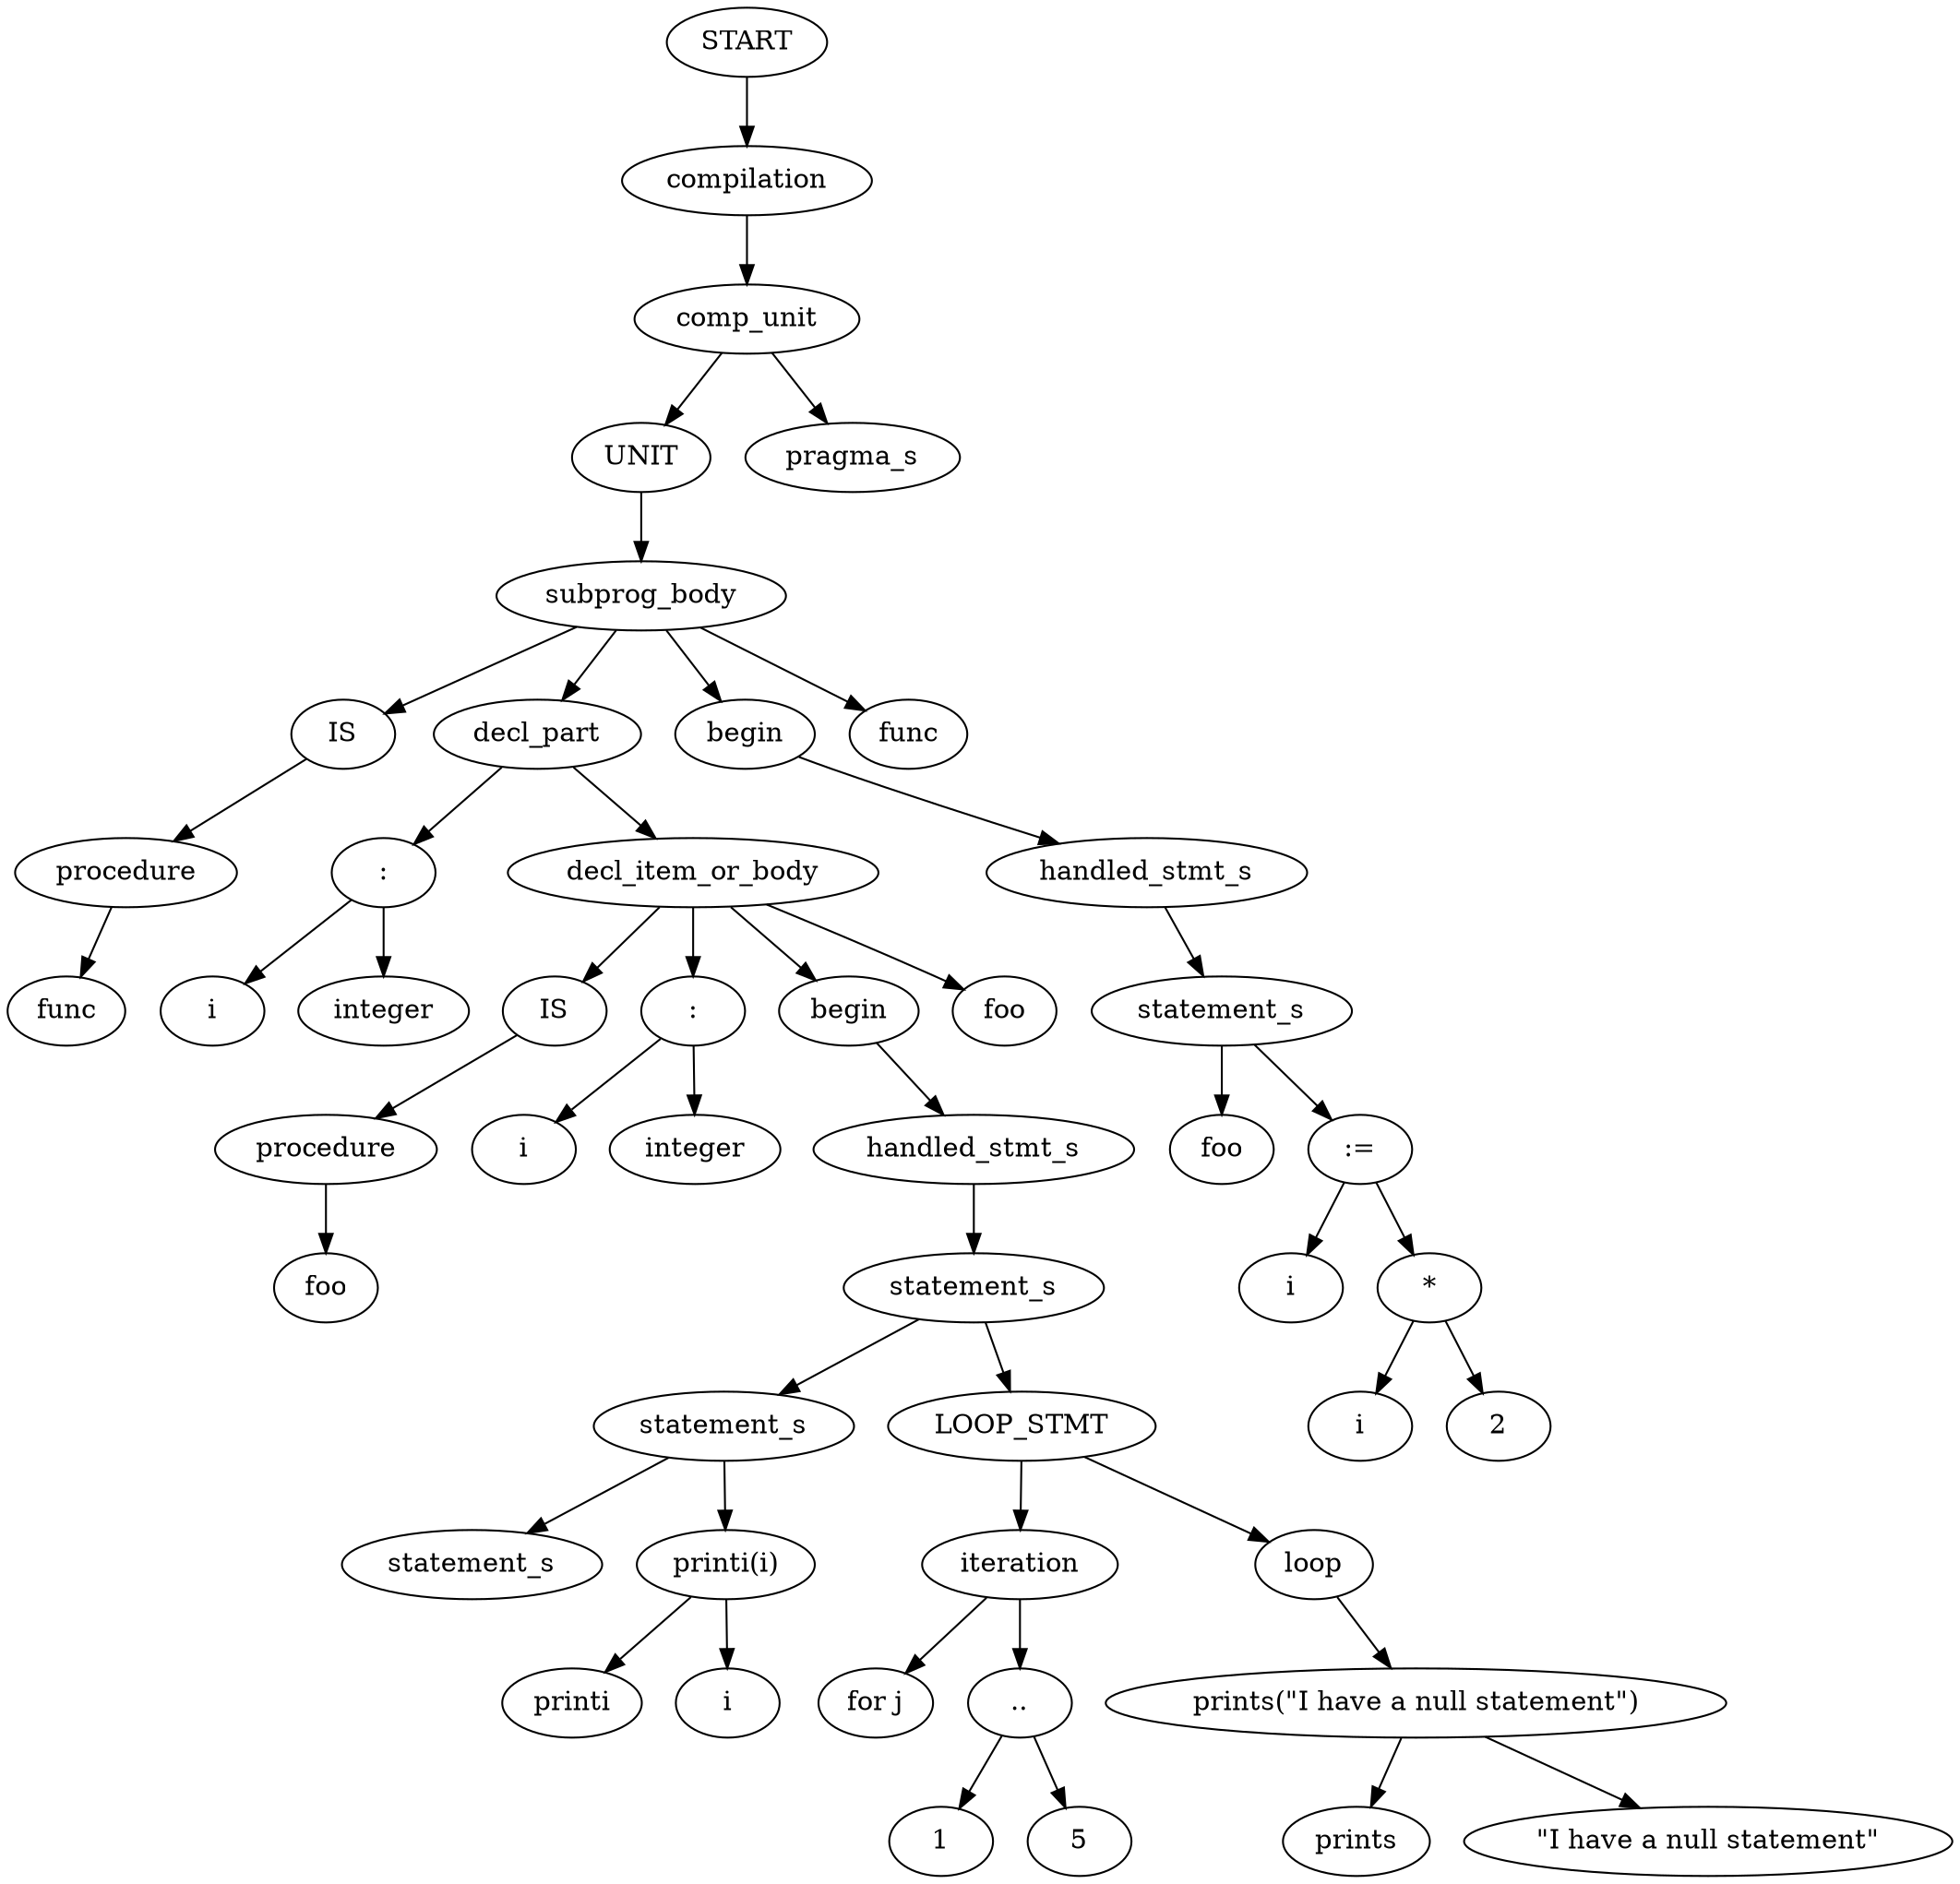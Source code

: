 // Abstract Syntax Tree
digraph {
	"0x7f26234d8588" [label=START]
	"0x7f2624e10320" [label=compilation]
	"0x7f26234d8588" -> "0x7f2624e10320"
	"0x7f26233f9198" [label=comp_unit]
	"0x7f2624e10320" -> "0x7f26233f9198"
	"0x7f26233e83c8" [label=UNIT]
	"0x7f26233f9198" -> "0x7f26233e83c8"
	"0x7f26233f9390" [label=subprog_body]
	"0x7f26233e83c8" -> "0x7f26233f9390"
	"0x7f26233e8080" [label=IS]
	"0x7f26233f9390" -> "0x7f26233e8080"
	"0x7f26233e8390" [label=procedure]
	"0x7f26233e8080" -> "0x7f26233e8390"
	"0x7f26233e80f0" [label=func]
	"0x7f26233e8390" -> "0x7f26233e80f0"
	"0x7f26233e89e8" [label=decl_part]
	"0x7f26233f9390" -> "0x7f26233e89e8"
	"0x7f26233e84a8" [label=":"]
	"0x7f26233e89e8" -> "0x7f26233e84a8"
	"0x7f26233e8358" [label=i]
	"0x7f26233e84a8" -> "0x7f26233e8358"
	"0x7f26233e8518" [label=integer]
	"0x7f26233e84a8" -> "0x7f26233e8518"
	"0x7f26233e8fd0" [label=decl_item_or_body]
	"0x7f26233e89e8" -> "0x7f26233e8fd0"
	"0x7f26233e86a0" [label=IS]
	"0x7f26233e8fd0" -> "0x7f26233e86a0"
	"0x7f26233e8710" [label=procedure]
	"0x7f26233e86a0" -> "0x7f26233e8710"
	"0x7f26233e82e8" [label=foo]
	"0x7f26233e8710" -> "0x7f26233e82e8"
	"0x7f26233e87f0" [label=":"]
	"0x7f26233e8fd0" -> "0x7f26233e87f0"
	"0x7f26233e86d8" [label=i]
	"0x7f26233e87f0" -> "0x7f26233e86d8"
	"0x7f26233e8860" [label=integer]
	"0x7f26233e87f0" -> "0x7f26233e8860"
	"0x7f26233e8e80" [label=begin]
	"0x7f26233e8fd0" -> "0x7f26233e8e80"
	"0x7f26233e8da0" [label=handled_stmt_s]
	"0x7f26233e8e80" -> "0x7f26233e8da0"
	"0x7f26233e8ac8" [label=statement_s]
	"0x7f26233e8da0" -> "0x7f26233e8ac8"
	"0x7f26233e8b70" [label=statement_s]
	"0x7f26233e8ac8" -> "0x7f26233e8b70"
	"0x7f26233e8828" [label=statement_s]
	"0x7f26233e8b70" -> "0x7f26233e8828"
	"0x7f26233e8908" [label="printi(i)"]
	"0x7f26233e8b70" -> "0x7f26233e8908"
	"0x7f26233e8748" [label=printi]
	"0x7f26233e8908" -> "0x7f26233e8748"
	"0x7f26233e89b0" [label=i]
	"0x7f26233e8908" -> "0x7f26233e89b0"
	"0x7f26233e8f60" [label=LOOP_STMT]
	"0x7f26233e8ac8" -> "0x7f26233e8f60"
	"0x7f26233e8cf8" [label=iteration]
	"0x7f26233e8f60" -> "0x7f26233e8cf8"
	"0x7f26233e8c88" [label="for j"]
	"0x7f26233e8cf8" -> "0x7f26233e8c88"
	"0x7f26233e8be0" [label=".."]
	"0x7f26233e8cf8" -> "0x7f26233e8be0"
	"0x7f26233e8b38" [label=1]
	"0x7f26233e8be0" -> "0x7f26233e8b38"
	"0x7f26233e8780" [label=5]
	"0x7f26233e8be0" -> "0x7f26233e8780"
	"0x7f26233e8cc0" [label=loop]
	"0x7f26233e8f60" -> "0x7f26233e8cc0"
	"0x7f26233e8e10" [label="prints(\"I have a null statement\")"]
	"0x7f26233e8cc0" -> "0x7f26233e8e10"
	"0x7f26233e8a90" [label=prints]
	"0x7f26233e8e10" -> "0x7f26233e8a90"
	"0x7f26233e8dd8" [label="\"I have a null statement\""]
	"0x7f26233e8e10" -> "0x7f26233e8dd8"
	"0x7f26233e8eb8" [label=foo]
	"0x7f26233e8fd0" -> "0x7f26233e8eb8"
	"0x7f26233f92e8" [label=begin]
	"0x7f26233f9390" -> "0x7f26233f92e8"
	"0x7f26233f9240" [label=handled_stmt_s]
	"0x7f26233f92e8" -> "0x7f26233f9240"
	"0x7f26233e84e0" [label=statement_s]
	"0x7f26233f9240" -> "0x7f26233e84e0"
	"0x7f26233e8400" [label=foo]
	"0x7f26233e84e0" -> "0x7f26233e8400"
	"0x7f26233f9128" [label=":="]
	"0x7f26233e84e0" -> "0x7f26233f9128"
	"0x7f26233e8ba8" [label=i]
	"0x7f26233f9128" -> "0x7f26233e8ba8"
	"0x7f26233f9278" [label="*"]
	"0x7f26233f9128" -> "0x7f26233f9278"
	"0x7f26233e8ef0" [label=i]
	"0x7f26233f9278" -> "0x7f26233e8ef0"
	"0x7f26233f9080" [label=2]
	"0x7f26233f9278" -> "0x7f26233f9080"
	"0x7f26233f92b0" [label=func]
	"0x7f26233f9390" -> "0x7f26233f92b0"
	"0x7f26233f9438" [label=pragma_s]
	"0x7f26233f9198" -> "0x7f26233f9438"
}
